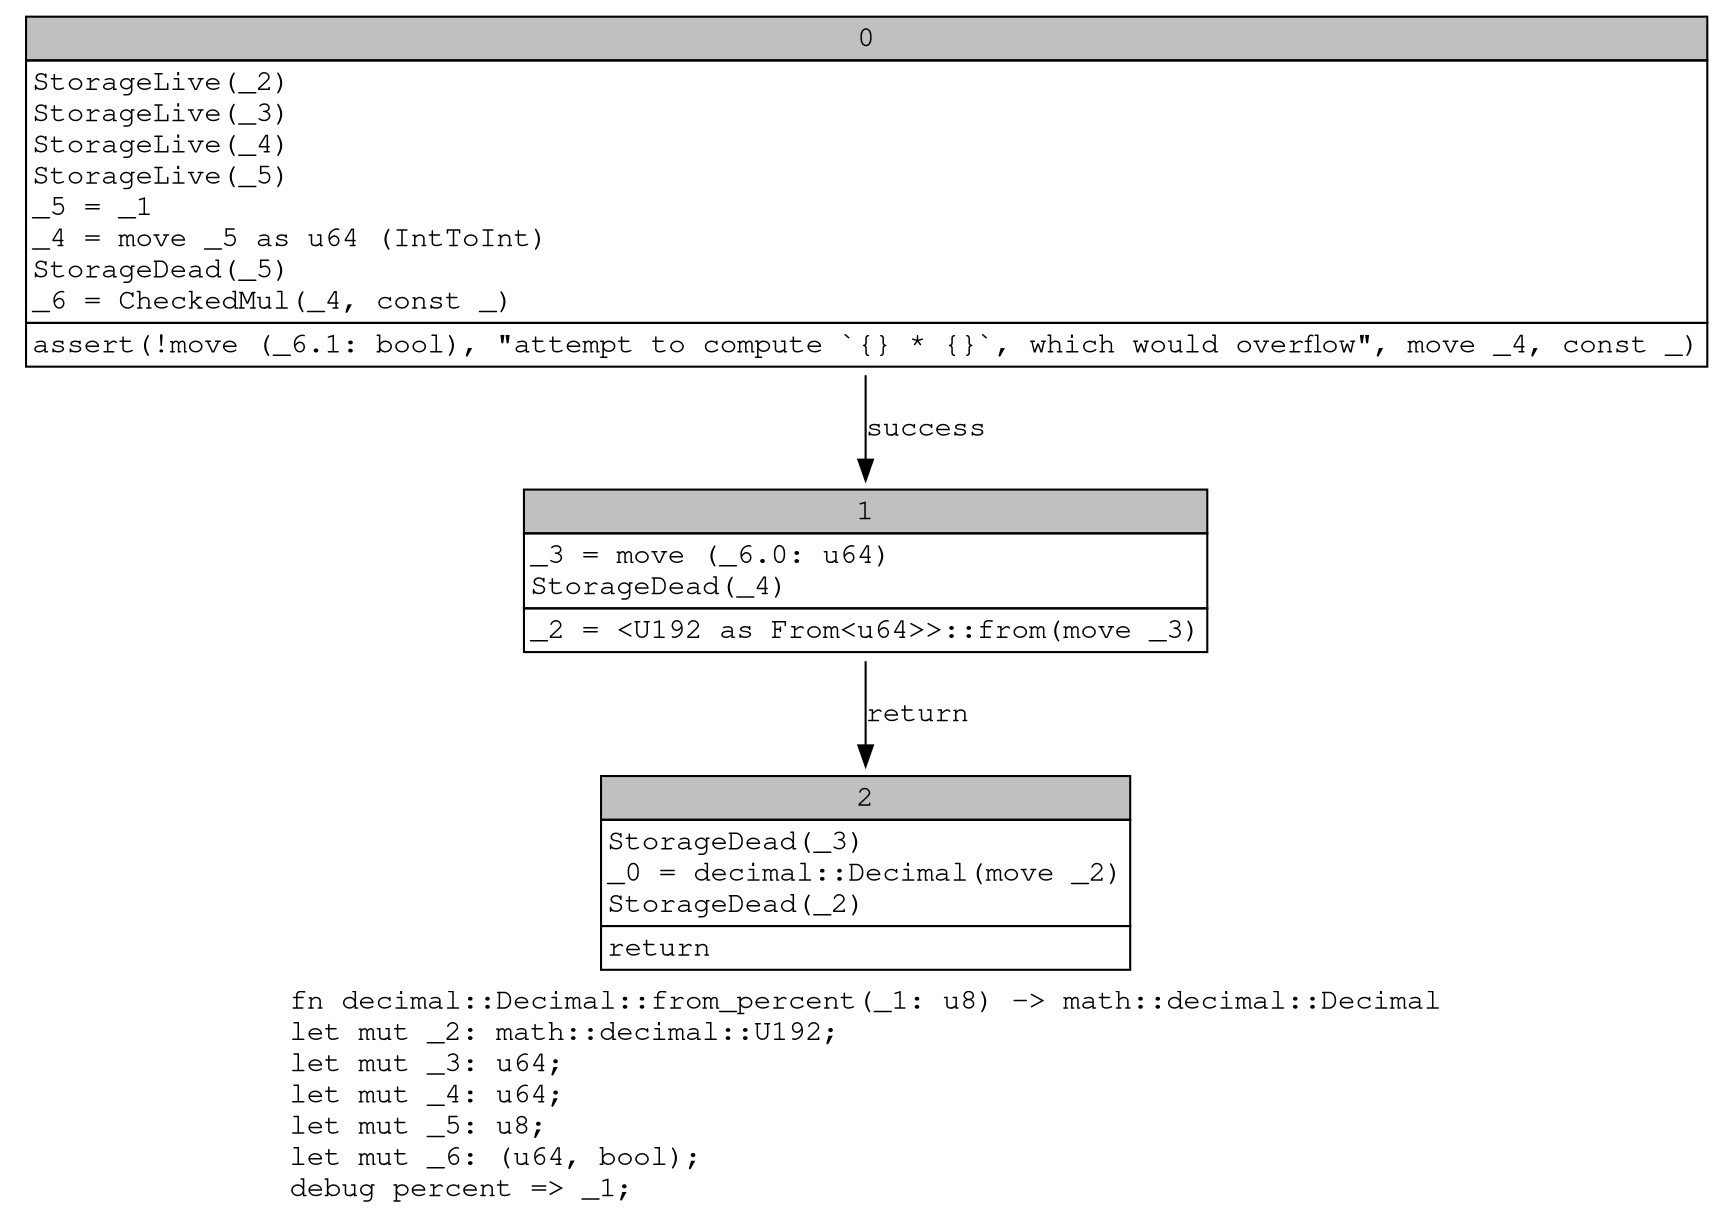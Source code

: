 digraph Mir_0_127 {
    graph [fontname="Courier, monospace"];
    node [fontname="Courier, monospace"];
    edge [fontname="Courier, monospace"];
    label=<fn decimal::Decimal::from_percent(_1: u8) -&gt; math::decimal::Decimal<br align="left"/>let mut _2: math::decimal::U192;<br align="left"/>let mut _3: u64;<br align="left"/>let mut _4: u64;<br align="left"/>let mut _5: u8;<br align="left"/>let mut _6: (u64, bool);<br align="left"/>debug percent =&gt; _1;<br align="left"/>>;
    bb0__0_127 [shape="none", label=<<table border="0" cellborder="1" cellspacing="0"><tr><td bgcolor="gray" align="center" colspan="1">0</td></tr><tr><td align="left" balign="left">StorageLive(_2)<br/>StorageLive(_3)<br/>StorageLive(_4)<br/>StorageLive(_5)<br/>_5 = _1<br/>_4 = move _5 as u64 (IntToInt)<br/>StorageDead(_5)<br/>_6 = CheckedMul(_4, const _)<br/></td></tr><tr><td align="left">assert(!move (_6.1: bool), &quot;attempt to compute `{} * {}`, which would overflow&quot;, move _4, const _)</td></tr></table>>];
    bb1__0_127 [shape="none", label=<<table border="0" cellborder="1" cellspacing="0"><tr><td bgcolor="gray" align="center" colspan="1">1</td></tr><tr><td align="left" balign="left">_3 = move (_6.0: u64)<br/>StorageDead(_4)<br/></td></tr><tr><td align="left">_2 = &lt;U192 as From&lt;u64&gt;&gt;::from(move _3)</td></tr></table>>];
    bb2__0_127 [shape="none", label=<<table border="0" cellborder="1" cellspacing="0"><tr><td bgcolor="gray" align="center" colspan="1">2</td></tr><tr><td align="left" balign="left">StorageDead(_3)<br/>_0 = decimal::Decimal(move _2)<br/>StorageDead(_2)<br/></td></tr><tr><td align="left">return</td></tr></table>>];
    bb0__0_127 -> bb1__0_127 [label="success"];
    bb1__0_127 -> bb2__0_127 [label="return"];
}
